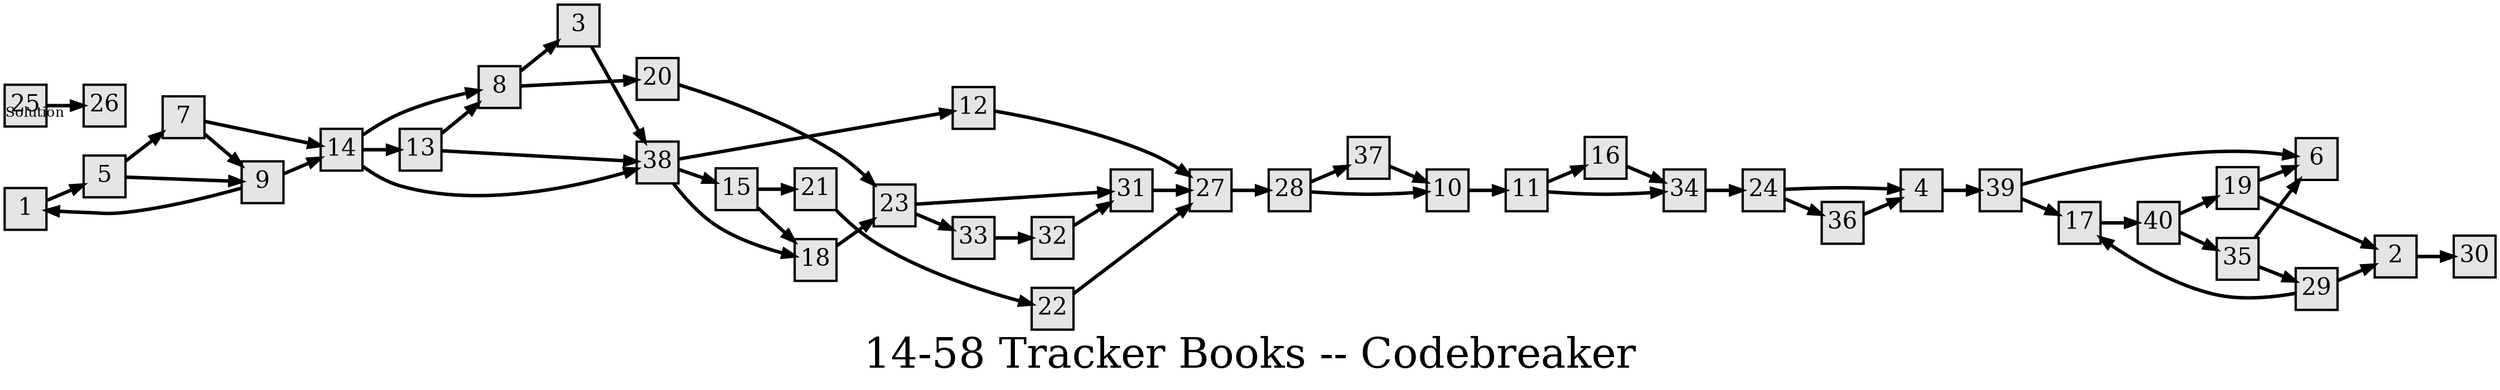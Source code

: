 digraph g{
  graph [ label="14-58 Tracker Books -- Codebreaker" rankdir=LR, ordering=out, fontsize=36, nodesep="0.35", ranksep="0.45"];
  node  [shape=rect, penwidth=2, fontsize=20, style=filled, fillcolor=grey90, margin="0,0", labelfloat=true, regular=true, fixedsize=true];
  edge  [labelfloat=true, penwidth=3, fontsize=12];
  1 -> 5;
  2 -> 30;
  3 -> 38;
  4 -> 39;
  5 -> 7;
  5 -> 9;
  6;
  7 -> 14;
  7 -> 9;
  8 -> 3;
  8 -> 20;
  9 -> 14;
  9 -> 1;
  10 -> 11;
  11 -> 16;
  11 -> 34;
  12 -> 27;
  13 -> 8;
  13 -> 38;
  14 -> 8;
  14 -> 13;
  14 -> 38;
  15 -> 21;
  15 -> 18;
  16 -> 34;
  17 -> 40;
  18 -> 23;
  19 -> 6;
  19 -> 2;
  20 -> 23;
  21 -> 22;
  22 -> 27;
  23 -> 31;
  23 -> 33;
  24 -> 4;
  24 -> 36;
  25 -> 26	[ xlabel="Solution" ];
  27 -> 28;
  28 -> 37;
  28 -> 10;
  29 -> 2;
  29 -> 17;
  31 -> 27;
  32 -> 31;
  33 -> 32;
  34 -> 24;
  35 -> 6;
  35 -> 29;
  36 -> 4;
  37 -> 10;
  38 -> 12;
  38 -> 15;
  38 -> 18;
  39 -> 6;
  39 -> 17;
  40 -> 19;
  40 -> 35;
  
}

